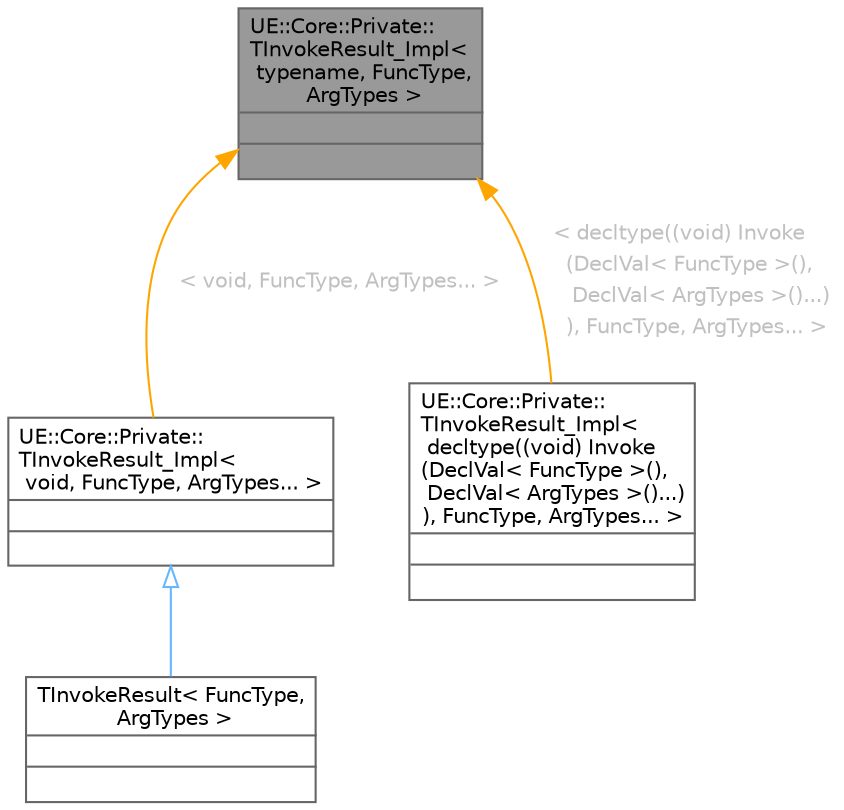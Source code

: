 digraph "UE::Core::Private::TInvokeResult_Impl&lt; typename, FuncType, ArgTypes &gt;"
{
 // INTERACTIVE_SVG=YES
 // LATEX_PDF_SIZE
  bgcolor="transparent";
  edge [fontname=Helvetica,fontsize=10,labelfontname=Helvetica,labelfontsize=10];
  node [fontname=Helvetica,fontsize=10,shape=box,height=0.2,width=0.4];
  Node1 [id="Node000001",shape=plain,label=<<TABLE CELLBORDER="0" BORDER="1"><TR><TD COLSPAN="2" CELLPADDING="1" CELLSPACING="0">UE::Core::Private::<BR ALIGN="LEFT"/>TInvokeResult_Impl&lt;<BR ALIGN="LEFT"/> typename, FuncType,<BR ALIGN="LEFT"/> ArgTypes &gt;</TD></TR>
<HR/>
<TR><TD COLSPAN="2" CELLPADDING="1" CELLSPACING="0">&nbsp;</TD></TR>
<HR/>
<TR><TD COLSPAN="2" CELLPADDING="1" CELLSPACING="0">&nbsp;</TD></TR>
</TABLE>>
,height=0.2,width=0.4,color="gray40", fillcolor="grey60", style="filled", fontcolor="black",tooltip=" "];
  Node1 -> Node2 [id="edge1_Node000001_Node000002",dir="back",color="orange",style="solid",tooltip=" ",label=<<TABLE CELLBORDER="0" BORDER="0"><TR><TD VALIGN="top" ALIGN="LEFT" CELLPADDING="1" CELLSPACING="0">&lt; void, FuncType, ArgTypes... &gt;</TD></TR>
</TABLE>> ,fontcolor="grey" ];
  Node2 [id="Node000002",shape=plain,label=<<TABLE CELLBORDER="0" BORDER="1"><TR><TD COLSPAN="2" CELLPADDING="1" CELLSPACING="0">UE::Core::Private::<BR ALIGN="LEFT"/>TInvokeResult_Impl&lt;<BR ALIGN="LEFT"/> void, FuncType, ArgTypes... &gt;</TD></TR>
<HR/>
<TR><TD COLSPAN="2" CELLPADDING="1" CELLSPACING="0">&nbsp;</TD></TR>
<HR/>
<TR><TD COLSPAN="2" CELLPADDING="1" CELLSPACING="0">&nbsp;</TD></TR>
</TABLE>>
,height=0.2,width=0.4,color="gray40", fillcolor="white", style="filled",URL="$de/d30/structUE_1_1Core_1_1Private_1_1TInvokeResult__Impl.html",tooltip=" "];
  Node2 -> Node3 [id="edge2_Node000002_Node000003",dir="back",color="steelblue1",style="solid",tooltip=" ",arrowtail="onormal"];
  Node3 [id="Node000003",shape=plain,label=<<TABLE CELLBORDER="0" BORDER="1"><TR><TD COLSPAN="2" CELLPADDING="1" CELLSPACING="0">TInvokeResult&lt; FuncType,<BR ALIGN="LEFT"/> ArgTypes &gt;</TD></TR>
<HR/>
<TR><TD COLSPAN="2" CELLPADDING="1" CELLSPACING="0">&nbsp;</TD></TR>
<HR/>
<TR><TD COLSPAN="2" CELLPADDING="1" CELLSPACING="0">&nbsp;</TD></TR>
</TABLE>>
,height=0.2,width=0.4,color="gray40", fillcolor="white", style="filled",URL="$db/de6/structTInvokeResult.html",tooltip="Trait for the type of the result when invoking a callable with the given argument types."];
  Node1 -> Node4 [id="edge3_Node000001_Node000004",dir="back",color="orange",style="solid",tooltip=" ",label=<<TABLE CELLBORDER="0" BORDER="0"><TR><TD VALIGN="top" ALIGN="LEFT" CELLPADDING="1" CELLSPACING="0">&lt; decltype((void) Invoke</TD></TR>
<TR><TD VALIGN="top" ALIGN="LEFT" CELLPADDING="1" CELLSPACING="0">&nbsp;&nbsp;(DeclVal&lt; FuncType &gt;(),</TD></TR>
<TR><TD VALIGN="top" ALIGN="LEFT" CELLPADDING="1" CELLSPACING="0">&nbsp;&nbsp; DeclVal&lt; ArgTypes &gt;()...)</TD></TR>
<TR><TD VALIGN="top" ALIGN="LEFT" CELLPADDING="1" CELLSPACING="0">&nbsp;&nbsp;), FuncType, ArgTypes... &gt;</TD></TR>
</TABLE>> ,fontcolor="grey" ];
  Node4 [id="Node000004",shape=plain,label=<<TABLE CELLBORDER="0" BORDER="1"><TR><TD COLSPAN="2" CELLPADDING="1" CELLSPACING="0">UE::Core::Private::<BR ALIGN="LEFT"/>TInvokeResult_Impl&lt;<BR ALIGN="LEFT"/> decltype((void) Invoke<BR ALIGN="LEFT"/>(DeclVal&lt; FuncType &gt;(),<BR ALIGN="LEFT"/> DeclVal&lt; ArgTypes &gt;()...)<BR ALIGN="LEFT"/>), FuncType, ArgTypes... &gt;</TD></TR>
<HR/>
<TR><TD COLSPAN="2" CELLPADDING="1" CELLSPACING="0">&nbsp;</TD></TR>
<HR/>
<TR><TD COLSPAN="2" CELLPADDING="1" CELLSPACING="0">&nbsp;</TD></TR>
</TABLE>>
,height=0.2,width=0.4,color="gray40", fillcolor="white", style="filled",URL="$d8/def/structUE_1_1Core_1_1Private_1_1TInvokeResult__Impl_3_01decltype_07_07void_08_01Invoke_07DeclVal_5e400b090c77914d0c5bfc7c92c83d58.html",tooltip=" "];
}
